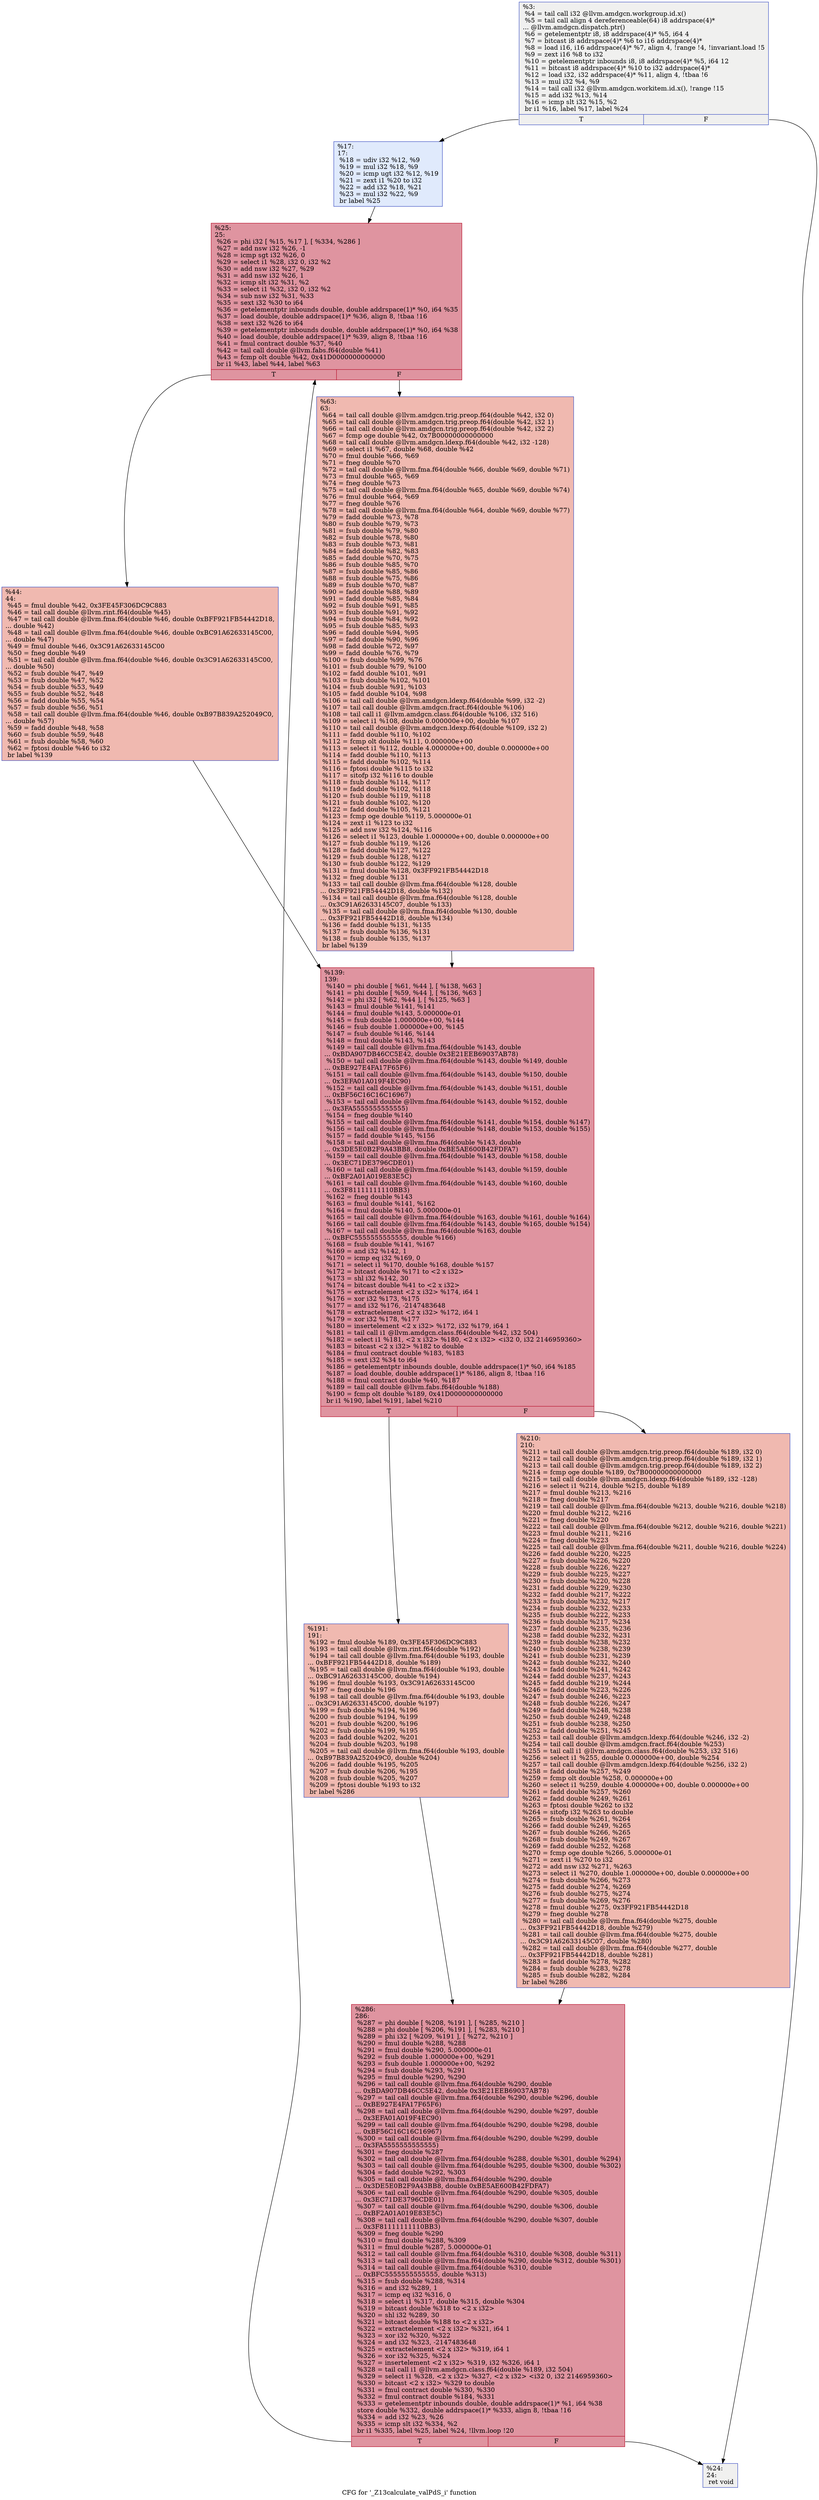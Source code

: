 digraph "CFG for '_Z13calculate_valPdS_i' function" {
	label="CFG for '_Z13calculate_valPdS_i' function";

	Node0x5fa0400 [shape=record,color="#3d50c3ff", style=filled, fillcolor="#dedcdb70",label="{%3:\l  %4 = tail call i32 @llvm.amdgcn.workgroup.id.x()\l  %5 = tail call align 4 dereferenceable(64) i8 addrspace(4)*\l... @llvm.amdgcn.dispatch.ptr()\l  %6 = getelementptr i8, i8 addrspace(4)* %5, i64 4\l  %7 = bitcast i8 addrspace(4)* %6 to i16 addrspace(4)*\l  %8 = load i16, i16 addrspace(4)* %7, align 4, !range !4, !invariant.load !5\l  %9 = zext i16 %8 to i32\l  %10 = getelementptr inbounds i8, i8 addrspace(4)* %5, i64 12\l  %11 = bitcast i8 addrspace(4)* %10 to i32 addrspace(4)*\l  %12 = load i32, i32 addrspace(4)* %11, align 4, !tbaa !6\l  %13 = mul i32 %4, %9\l  %14 = tail call i32 @llvm.amdgcn.workitem.id.x(), !range !15\l  %15 = add i32 %13, %14\l  %16 = icmp slt i32 %15, %2\l  br i1 %16, label %17, label %24\l|{<s0>T|<s1>F}}"];
	Node0x5fa0400:s0 -> Node0x5fa1d50;
	Node0x5fa0400:s1 -> Node0x5fa2700;
	Node0x5fa1d50 [shape=record,color="#3d50c3ff", style=filled, fillcolor="#b9d0f970",label="{%17:\l17:                                               \l  %18 = udiv i32 %12, %9\l  %19 = mul i32 %18, %9\l  %20 = icmp ugt i32 %12, %19\l  %21 = zext i1 %20 to i32\l  %22 = add i32 %18, %21\l  %23 = mul i32 %22, %9\l  br label %25\l}"];
	Node0x5fa1d50 -> Node0x5fa2b80;
	Node0x5fa2700 [shape=record,color="#3d50c3ff", style=filled, fillcolor="#dedcdb70",label="{%24:\l24:                                               \l  ret void\l}"];
	Node0x5fa2b80 [shape=record,color="#b70d28ff", style=filled, fillcolor="#b70d2870",label="{%25:\l25:                                               \l  %26 = phi i32 [ %15, %17 ], [ %334, %286 ]\l  %27 = add nsw i32 %26, -1\l  %28 = icmp sgt i32 %26, 0\l  %29 = select i1 %28, i32 0, i32 %2\l  %30 = add nsw i32 %27, %29\l  %31 = add nsw i32 %26, 1\l  %32 = icmp slt i32 %31, %2\l  %33 = select i1 %32, i32 0, i32 %2\l  %34 = sub nsw i32 %31, %33\l  %35 = sext i32 %30 to i64\l  %36 = getelementptr inbounds double, double addrspace(1)* %0, i64 %35\l  %37 = load double, double addrspace(1)* %36, align 8, !tbaa !16\l  %38 = sext i32 %26 to i64\l  %39 = getelementptr inbounds double, double addrspace(1)* %0, i64 %38\l  %40 = load double, double addrspace(1)* %39, align 8, !tbaa !16\l  %41 = fmul contract double %37, %40\l  %42 = tail call double @llvm.fabs.f64(double %41)\l  %43 = fcmp olt double %42, 0x41D0000000000000\l  br i1 %43, label %44, label %63\l|{<s0>T|<s1>F}}"];
	Node0x5fa2b80:s0 -> Node0x5fa4bc0;
	Node0x5fa2b80:s1 -> Node0x5fa4c50;
	Node0x5fa4bc0 [shape=record,color="#3d50c3ff", style=filled, fillcolor="#de614d70",label="{%44:\l44:                                               \l  %45 = fmul double %42, 0x3FE45F306DC9C883\l  %46 = tail call double @llvm.rint.f64(double %45)\l  %47 = tail call double @llvm.fma.f64(double %46, double 0xBFF921FB54442D18,\l... double %42)\l  %48 = tail call double @llvm.fma.f64(double %46, double 0xBC91A62633145C00,\l... double %47)\l  %49 = fmul double %46, 0x3C91A62633145C00\l  %50 = fneg double %49\l  %51 = tail call double @llvm.fma.f64(double %46, double 0x3C91A62633145C00,\l... double %50)\l  %52 = fsub double %47, %49\l  %53 = fsub double %47, %52\l  %54 = fsub double %53, %49\l  %55 = fsub double %52, %48\l  %56 = fadd double %55, %54\l  %57 = fsub double %56, %51\l  %58 = tail call double @llvm.fma.f64(double %46, double 0xB97B839A252049C0,\l... double %57)\l  %59 = fadd double %48, %58\l  %60 = fsub double %59, %48\l  %61 = fsub double %58, %60\l  %62 = fptosi double %46 to i32\l  br label %139\l}"];
	Node0x5fa4bc0 -> Node0x5fa5de0;
	Node0x5fa4c50 [shape=record,color="#3d50c3ff", style=filled, fillcolor="#de614d70",label="{%63:\l63:                                               \l  %64 = tail call double @llvm.amdgcn.trig.preop.f64(double %42, i32 0)\l  %65 = tail call double @llvm.amdgcn.trig.preop.f64(double %42, i32 1)\l  %66 = tail call double @llvm.amdgcn.trig.preop.f64(double %42, i32 2)\l  %67 = fcmp oge double %42, 0x7B00000000000000\l  %68 = tail call double @llvm.amdgcn.ldexp.f64(double %42, i32 -128)\l  %69 = select i1 %67, double %68, double %42\l  %70 = fmul double %66, %69\l  %71 = fneg double %70\l  %72 = tail call double @llvm.fma.f64(double %66, double %69, double %71)\l  %73 = fmul double %65, %69\l  %74 = fneg double %73\l  %75 = tail call double @llvm.fma.f64(double %65, double %69, double %74)\l  %76 = fmul double %64, %69\l  %77 = fneg double %76\l  %78 = tail call double @llvm.fma.f64(double %64, double %69, double %77)\l  %79 = fadd double %73, %78\l  %80 = fsub double %79, %73\l  %81 = fsub double %79, %80\l  %82 = fsub double %78, %80\l  %83 = fsub double %73, %81\l  %84 = fadd double %82, %83\l  %85 = fadd double %70, %75\l  %86 = fsub double %85, %70\l  %87 = fsub double %85, %86\l  %88 = fsub double %75, %86\l  %89 = fsub double %70, %87\l  %90 = fadd double %88, %89\l  %91 = fadd double %85, %84\l  %92 = fsub double %91, %85\l  %93 = fsub double %91, %92\l  %94 = fsub double %84, %92\l  %95 = fsub double %85, %93\l  %96 = fadd double %94, %95\l  %97 = fadd double %90, %96\l  %98 = fadd double %72, %97\l  %99 = fadd double %76, %79\l  %100 = fsub double %99, %76\l  %101 = fsub double %79, %100\l  %102 = fadd double %101, %91\l  %103 = fsub double %102, %101\l  %104 = fsub double %91, %103\l  %105 = fadd double %104, %98\l  %106 = tail call double @llvm.amdgcn.ldexp.f64(double %99, i32 -2)\l  %107 = tail call double @llvm.amdgcn.fract.f64(double %106)\l  %108 = tail call i1 @llvm.amdgcn.class.f64(double %106, i32 516)\l  %109 = select i1 %108, double 0.000000e+00, double %107\l  %110 = tail call double @llvm.amdgcn.ldexp.f64(double %109, i32 2)\l  %111 = fadd double %110, %102\l  %112 = fcmp olt double %111, 0.000000e+00\l  %113 = select i1 %112, double 4.000000e+00, double 0.000000e+00\l  %114 = fadd double %110, %113\l  %115 = fadd double %102, %114\l  %116 = fptosi double %115 to i32\l  %117 = sitofp i32 %116 to double\l  %118 = fsub double %114, %117\l  %119 = fadd double %102, %118\l  %120 = fsub double %119, %118\l  %121 = fsub double %102, %120\l  %122 = fadd double %105, %121\l  %123 = fcmp oge double %119, 5.000000e-01\l  %124 = zext i1 %123 to i32\l  %125 = add nsw i32 %124, %116\l  %126 = select i1 %123, double 1.000000e+00, double 0.000000e+00\l  %127 = fsub double %119, %126\l  %128 = fadd double %127, %122\l  %129 = fsub double %128, %127\l  %130 = fsub double %122, %129\l  %131 = fmul double %128, 0x3FF921FB54442D18\l  %132 = fneg double %131\l  %133 = tail call double @llvm.fma.f64(double %128, double\l... 0x3FF921FB54442D18, double %132)\l  %134 = tail call double @llvm.fma.f64(double %128, double\l... 0x3C91A62633145C07, double %133)\l  %135 = tail call double @llvm.fma.f64(double %130, double\l... 0x3FF921FB54442D18, double %134)\l  %136 = fadd double %131, %135\l  %137 = fsub double %136, %131\l  %138 = fsub double %135, %137\l  br label %139\l}"];
	Node0x5fa4c50 -> Node0x5fa5de0;
	Node0x5fa5de0 [shape=record,color="#b70d28ff", style=filled, fillcolor="#b70d2870",label="{%139:\l139:                                              \l  %140 = phi double [ %61, %44 ], [ %138, %63 ]\l  %141 = phi double [ %59, %44 ], [ %136, %63 ]\l  %142 = phi i32 [ %62, %44 ], [ %125, %63 ]\l  %143 = fmul double %141, %141\l  %144 = fmul double %143, 5.000000e-01\l  %145 = fsub double 1.000000e+00, %144\l  %146 = fsub double 1.000000e+00, %145\l  %147 = fsub double %146, %144\l  %148 = fmul double %143, %143\l  %149 = tail call double @llvm.fma.f64(double %143, double\l... 0xBDA907DB46CC5E42, double 0x3E21EEB69037AB78)\l  %150 = tail call double @llvm.fma.f64(double %143, double %149, double\l... 0xBE927E4FA17F65F6)\l  %151 = tail call double @llvm.fma.f64(double %143, double %150, double\l... 0x3EFA01A019F4EC90)\l  %152 = tail call double @llvm.fma.f64(double %143, double %151, double\l... 0xBF56C16C16C16967)\l  %153 = tail call double @llvm.fma.f64(double %143, double %152, double\l... 0x3FA5555555555555)\l  %154 = fneg double %140\l  %155 = tail call double @llvm.fma.f64(double %141, double %154, double %147)\l  %156 = tail call double @llvm.fma.f64(double %148, double %153, double %155)\l  %157 = fadd double %145, %156\l  %158 = tail call double @llvm.fma.f64(double %143, double\l... 0x3DE5E0B2F9A43BB8, double 0xBE5AE600B42FDFA7)\l  %159 = tail call double @llvm.fma.f64(double %143, double %158, double\l... 0x3EC71DE3796CDE01)\l  %160 = tail call double @llvm.fma.f64(double %143, double %159, double\l... 0xBF2A01A019E83E5C)\l  %161 = tail call double @llvm.fma.f64(double %143, double %160, double\l... 0x3F81111111110BB3)\l  %162 = fneg double %143\l  %163 = fmul double %141, %162\l  %164 = fmul double %140, 5.000000e-01\l  %165 = tail call double @llvm.fma.f64(double %163, double %161, double %164)\l  %166 = tail call double @llvm.fma.f64(double %143, double %165, double %154)\l  %167 = tail call double @llvm.fma.f64(double %163, double\l... 0xBFC5555555555555, double %166)\l  %168 = fsub double %141, %167\l  %169 = and i32 %142, 1\l  %170 = icmp eq i32 %169, 0\l  %171 = select i1 %170, double %168, double %157\l  %172 = bitcast double %171 to \<2 x i32\>\l  %173 = shl i32 %142, 30\l  %174 = bitcast double %41 to \<2 x i32\>\l  %175 = extractelement \<2 x i32\> %174, i64 1\l  %176 = xor i32 %173, %175\l  %177 = and i32 %176, -2147483648\l  %178 = extractelement \<2 x i32\> %172, i64 1\l  %179 = xor i32 %178, %177\l  %180 = insertelement \<2 x i32\> %172, i32 %179, i64 1\l  %181 = tail call i1 @llvm.amdgcn.class.f64(double %42, i32 504)\l  %182 = select i1 %181, \<2 x i32\> %180, \<2 x i32\> \<i32 0, i32 2146959360\>\l  %183 = bitcast \<2 x i32\> %182 to double\l  %184 = fmul contract double %183, %183\l  %185 = sext i32 %34 to i64\l  %186 = getelementptr inbounds double, double addrspace(1)* %0, i64 %185\l  %187 = load double, double addrspace(1)* %186, align 8, !tbaa !16\l  %188 = fmul contract double %40, %187\l  %189 = tail call double @llvm.fabs.f64(double %188)\l  %190 = fcmp olt double %189, 0x41D0000000000000\l  br i1 %190, label %191, label %210\l|{<s0>T|<s1>F}}"];
	Node0x5fa5de0:s0 -> Node0x5facf70;
	Node0x5fa5de0:s1 -> Node0x5fad000;
	Node0x5facf70 [shape=record,color="#3d50c3ff", style=filled, fillcolor="#de614d70",label="{%191:\l191:                                              \l  %192 = fmul double %189, 0x3FE45F306DC9C883\l  %193 = tail call double @llvm.rint.f64(double %192)\l  %194 = tail call double @llvm.fma.f64(double %193, double\l... 0xBFF921FB54442D18, double %189)\l  %195 = tail call double @llvm.fma.f64(double %193, double\l... 0xBC91A62633145C00, double %194)\l  %196 = fmul double %193, 0x3C91A62633145C00\l  %197 = fneg double %196\l  %198 = tail call double @llvm.fma.f64(double %193, double\l... 0x3C91A62633145C00, double %197)\l  %199 = fsub double %194, %196\l  %200 = fsub double %194, %199\l  %201 = fsub double %200, %196\l  %202 = fsub double %199, %195\l  %203 = fadd double %202, %201\l  %204 = fsub double %203, %198\l  %205 = tail call double @llvm.fma.f64(double %193, double\l... 0xB97B839A252049C0, double %204)\l  %206 = fadd double %195, %205\l  %207 = fsub double %206, %195\l  %208 = fsub double %205, %207\l  %209 = fptosi double %193 to i32\l  br label %286\l}"];
	Node0x5facf70 -> Node0x5fa2c90;
	Node0x5fad000 [shape=record,color="#3d50c3ff", style=filled, fillcolor="#de614d70",label="{%210:\l210:                                              \l  %211 = tail call double @llvm.amdgcn.trig.preop.f64(double %189, i32 0)\l  %212 = tail call double @llvm.amdgcn.trig.preop.f64(double %189, i32 1)\l  %213 = tail call double @llvm.amdgcn.trig.preop.f64(double %189, i32 2)\l  %214 = fcmp oge double %189, 0x7B00000000000000\l  %215 = tail call double @llvm.amdgcn.ldexp.f64(double %189, i32 -128)\l  %216 = select i1 %214, double %215, double %189\l  %217 = fmul double %213, %216\l  %218 = fneg double %217\l  %219 = tail call double @llvm.fma.f64(double %213, double %216, double %218)\l  %220 = fmul double %212, %216\l  %221 = fneg double %220\l  %222 = tail call double @llvm.fma.f64(double %212, double %216, double %221)\l  %223 = fmul double %211, %216\l  %224 = fneg double %223\l  %225 = tail call double @llvm.fma.f64(double %211, double %216, double %224)\l  %226 = fadd double %220, %225\l  %227 = fsub double %226, %220\l  %228 = fsub double %226, %227\l  %229 = fsub double %225, %227\l  %230 = fsub double %220, %228\l  %231 = fadd double %229, %230\l  %232 = fadd double %217, %222\l  %233 = fsub double %232, %217\l  %234 = fsub double %232, %233\l  %235 = fsub double %222, %233\l  %236 = fsub double %217, %234\l  %237 = fadd double %235, %236\l  %238 = fadd double %232, %231\l  %239 = fsub double %238, %232\l  %240 = fsub double %238, %239\l  %241 = fsub double %231, %239\l  %242 = fsub double %232, %240\l  %243 = fadd double %241, %242\l  %244 = fadd double %237, %243\l  %245 = fadd double %219, %244\l  %246 = fadd double %223, %226\l  %247 = fsub double %246, %223\l  %248 = fsub double %226, %247\l  %249 = fadd double %248, %238\l  %250 = fsub double %249, %248\l  %251 = fsub double %238, %250\l  %252 = fadd double %251, %245\l  %253 = tail call double @llvm.amdgcn.ldexp.f64(double %246, i32 -2)\l  %254 = tail call double @llvm.amdgcn.fract.f64(double %253)\l  %255 = tail call i1 @llvm.amdgcn.class.f64(double %253, i32 516)\l  %256 = select i1 %255, double 0.000000e+00, double %254\l  %257 = tail call double @llvm.amdgcn.ldexp.f64(double %256, i32 2)\l  %258 = fadd double %257, %249\l  %259 = fcmp olt double %258, 0.000000e+00\l  %260 = select i1 %259, double 4.000000e+00, double 0.000000e+00\l  %261 = fadd double %257, %260\l  %262 = fadd double %249, %261\l  %263 = fptosi double %262 to i32\l  %264 = sitofp i32 %263 to double\l  %265 = fsub double %261, %264\l  %266 = fadd double %249, %265\l  %267 = fsub double %266, %265\l  %268 = fsub double %249, %267\l  %269 = fadd double %252, %268\l  %270 = fcmp oge double %266, 5.000000e-01\l  %271 = zext i1 %270 to i32\l  %272 = add nsw i32 %271, %263\l  %273 = select i1 %270, double 1.000000e+00, double 0.000000e+00\l  %274 = fsub double %266, %273\l  %275 = fadd double %274, %269\l  %276 = fsub double %275, %274\l  %277 = fsub double %269, %276\l  %278 = fmul double %275, 0x3FF921FB54442D18\l  %279 = fneg double %278\l  %280 = tail call double @llvm.fma.f64(double %275, double\l... 0x3FF921FB54442D18, double %279)\l  %281 = tail call double @llvm.fma.f64(double %275, double\l... 0x3C91A62633145C07, double %280)\l  %282 = tail call double @llvm.fma.f64(double %277, double\l... 0x3FF921FB54442D18, double %281)\l  %283 = fadd double %278, %282\l  %284 = fsub double %283, %278\l  %285 = fsub double %282, %284\l  br label %286\l}"];
	Node0x5fad000 -> Node0x5fa2c90;
	Node0x5fa2c90 [shape=record,color="#b70d28ff", style=filled, fillcolor="#b70d2870",label="{%286:\l286:                                              \l  %287 = phi double [ %208, %191 ], [ %285, %210 ]\l  %288 = phi double [ %206, %191 ], [ %283, %210 ]\l  %289 = phi i32 [ %209, %191 ], [ %272, %210 ]\l  %290 = fmul double %288, %288\l  %291 = fmul double %290, 5.000000e-01\l  %292 = fsub double 1.000000e+00, %291\l  %293 = fsub double 1.000000e+00, %292\l  %294 = fsub double %293, %291\l  %295 = fmul double %290, %290\l  %296 = tail call double @llvm.fma.f64(double %290, double\l... 0xBDA907DB46CC5E42, double 0x3E21EEB69037AB78)\l  %297 = tail call double @llvm.fma.f64(double %290, double %296, double\l... 0xBE927E4FA17F65F6)\l  %298 = tail call double @llvm.fma.f64(double %290, double %297, double\l... 0x3EFA01A019F4EC90)\l  %299 = tail call double @llvm.fma.f64(double %290, double %298, double\l... 0xBF56C16C16C16967)\l  %300 = tail call double @llvm.fma.f64(double %290, double %299, double\l... 0x3FA5555555555555)\l  %301 = fneg double %287\l  %302 = tail call double @llvm.fma.f64(double %288, double %301, double %294)\l  %303 = tail call double @llvm.fma.f64(double %295, double %300, double %302)\l  %304 = fadd double %292, %303\l  %305 = tail call double @llvm.fma.f64(double %290, double\l... 0x3DE5E0B2F9A43BB8, double 0xBE5AE600B42FDFA7)\l  %306 = tail call double @llvm.fma.f64(double %290, double %305, double\l... 0x3EC71DE3796CDE01)\l  %307 = tail call double @llvm.fma.f64(double %290, double %306, double\l... 0xBF2A01A019E83E5C)\l  %308 = tail call double @llvm.fma.f64(double %290, double %307, double\l... 0x3F81111111110BB3)\l  %309 = fneg double %290\l  %310 = fmul double %288, %309\l  %311 = fmul double %287, 5.000000e-01\l  %312 = tail call double @llvm.fma.f64(double %310, double %308, double %311)\l  %313 = tail call double @llvm.fma.f64(double %290, double %312, double %301)\l  %314 = tail call double @llvm.fma.f64(double %310, double\l... 0xBFC5555555555555, double %313)\l  %315 = fsub double %288, %314\l  %316 = and i32 %289, 1\l  %317 = icmp eq i32 %316, 0\l  %318 = select i1 %317, double %315, double %304\l  %319 = bitcast double %318 to \<2 x i32\>\l  %320 = shl i32 %289, 30\l  %321 = bitcast double %188 to \<2 x i32\>\l  %322 = extractelement \<2 x i32\> %321, i64 1\l  %323 = xor i32 %320, %322\l  %324 = and i32 %323, -2147483648\l  %325 = extractelement \<2 x i32\> %319, i64 1\l  %326 = xor i32 %325, %324\l  %327 = insertelement \<2 x i32\> %319, i32 %326, i64 1\l  %328 = tail call i1 @llvm.amdgcn.class.f64(double %189, i32 504)\l  %329 = select i1 %328, \<2 x i32\> %327, \<2 x i32\> \<i32 0, i32 2146959360\>\l  %330 = bitcast \<2 x i32\> %329 to double\l  %331 = fmul contract double %330, %330\l  %332 = fmul contract double %184, %331\l  %333 = getelementptr inbounds double, double addrspace(1)* %1, i64 %38\l  store double %332, double addrspace(1)* %333, align 8, !tbaa !16\l  %334 = add i32 %23, %26\l  %335 = icmp slt i32 %334, %2\l  br i1 %335, label %25, label %24, !llvm.loop !20\l|{<s0>T|<s1>F}}"];
	Node0x5fa2c90:s0 -> Node0x5fa2b80;
	Node0x5fa2c90:s1 -> Node0x5fa2700;
}
